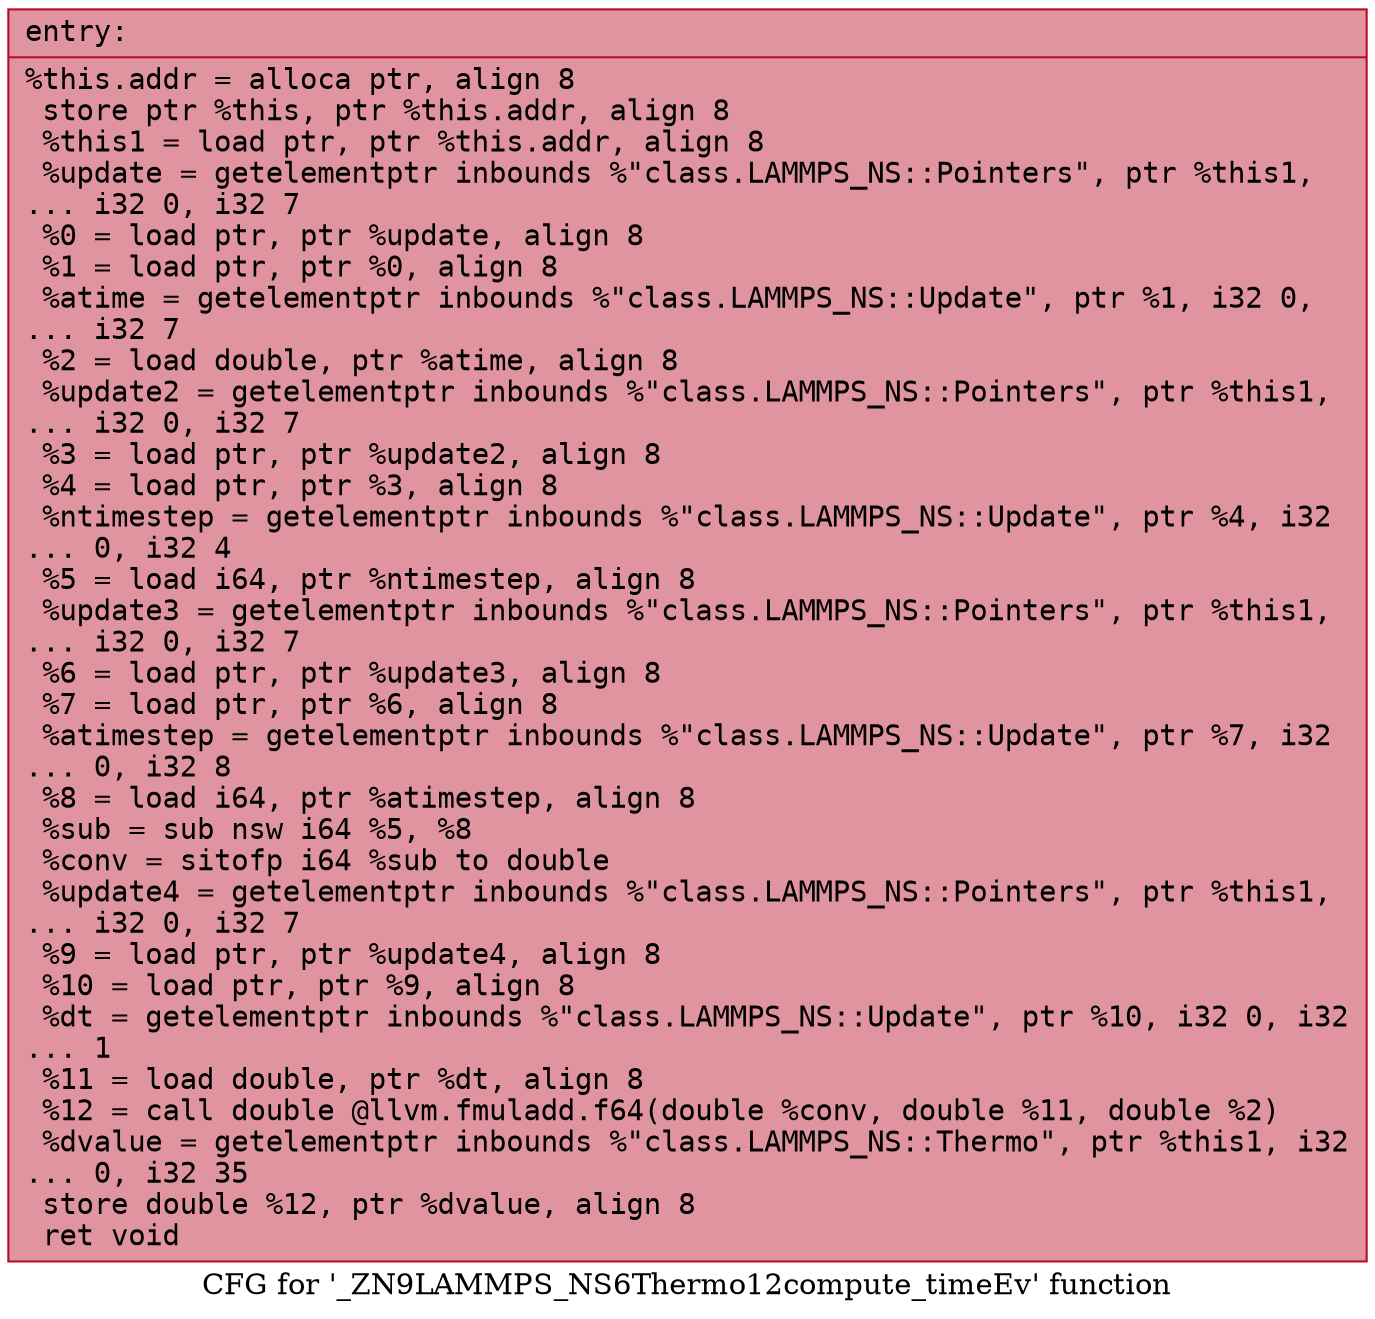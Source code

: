 digraph "CFG for '_ZN9LAMMPS_NS6Thermo12compute_timeEv' function" {
	label="CFG for '_ZN9LAMMPS_NS6Thermo12compute_timeEv' function";

	Node0x55bd404b66e0 [shape=record,color="#b70d28ff", style=filled, fillcolor="#b70d2870" fontname="Courier",label="{entry:\l|  %this.addr = alloca ptr, align 8\l  store ptr %this, ptr %this.addr, align 8\l  %this1 = load ptr, ptr %this.addr, align 8\l  %update = getelementptr inbounds %\"class.LAMMPS_NS::Pointers\", ptr %this1,\l... i32 0, i32 7\l  %0 = load ptr, ptr %update, align 8\l  %1 = load ptr, ptr %0, align 8\l  %atime = getelementptr inbounds %\"class.LAMMPS_NS::Update\", ptr %1, i32 0,\l... i32 7\l  %2 = load double, ptr %atime, align 8\l  %update2 = getelementptr inbounds %\"class.LAMMPS_NS::Pointers\", ptr %this1,\l... i32 0, i32 7\l  %3 = load ptr, ptr %update2, align 8\l  %4 = load ptr, ptr %3, align 8\l  %ntimestep = getelementptr inbounds %\"class.LAMMPS_NS::Update\", ptr %4, i32\l... 0, i32 4\l  %5 = load i64, ptr %ntimestep, align 8\l  %update3 = getelementptr inbounds %\"class.LAMMPS_NS::Pointers\", ptr %this1,\l... i32 0, i32 7\l  %6 = load ptr, ptr %update3, align 8\l  %7 = load ptr, ptr %6, align 8\l  %atimestep = getelementptr inbounds %\"class.LAMMPS_NS::Update\", ptr %7, i32\l... 0, i32 8\l  %8 = load i64, ptr %atimestep, align 8\l  %sub = sub nsw i64 %5, %8\l  %conv = sitofp i64 %sub to double\l  %update4 = getelementptr inbounds %\"class.LAMMPS_NS::Pointers\", ptr %this1,\l... i32 0, i32 7\l  %9 = load ptr, ptr %update4, align 8\l  %10 = load ptr, ptr %9, align 8\l  %dt = getelementptr inbounds %\"class.LAMMPS_NS::Update\", ptr %10, i32 0, i32\l... 1\l  %11 = load double, ptr %dt, align 8\l  %12 = call double @llvm.fmuladd.f64(double %conv, double %11, double %2)\l  %dvalue = getelementptr inbounds %\"class.LAMMPS_NS::Thermo\", ptr %this1, i32\l... 0, i32 35\l  store double %12, ptr %dvalue, align 8\l  ret void\l}"];
}
